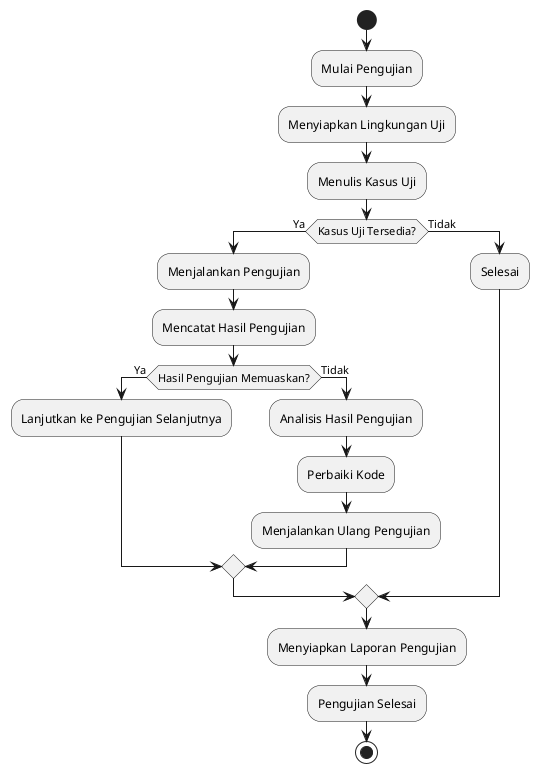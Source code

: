 @startuml
start
:Mulai Pengujian;
:Menyiapkan Lingkungan Uji;
:Menulis Kasus Uji;
if (Kasus Uji Tersedia?) then (Ya)
  :Menjalankan Pengujian;
  :Mencatat Hasil Pengujian;
  if (Hasil Pengujian Memuaskan?) then (Ya)
    :Lanjutkan ke Pengujian Selanjutnya;
  else (Tidak)
    :Analisis Hasil Pengujian;
    :Perbaiki Kode;
    :Menjalankan Ulang Pengujian;
  endif
else (Tidak)
  :Selesai;
endif
:Menyiapkan Laporan Pengujian;
:Pengujian Selesai;
stop
@enduml
